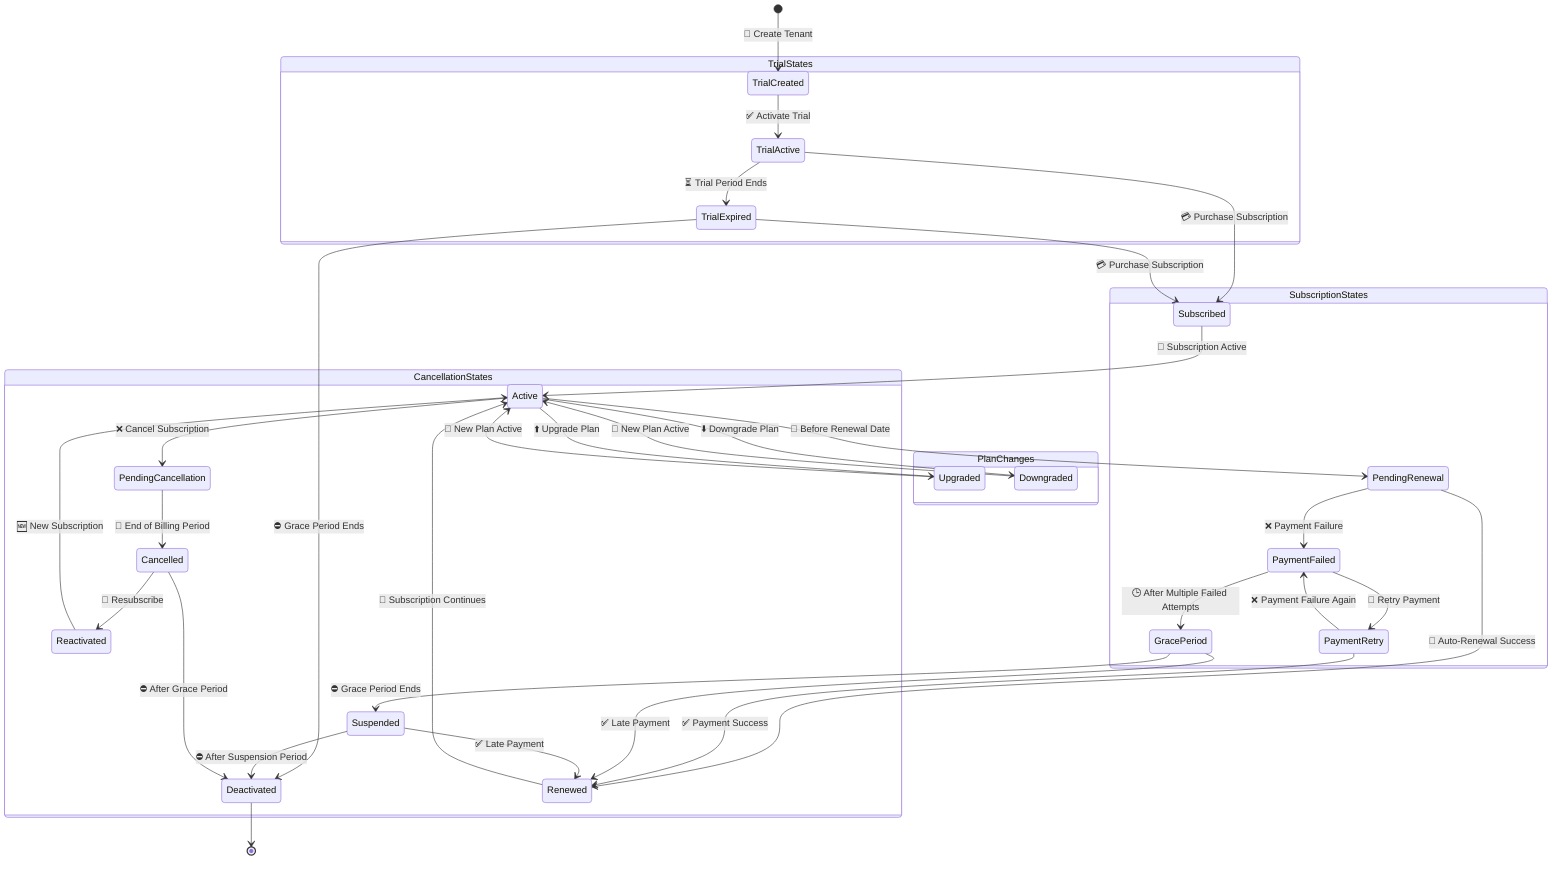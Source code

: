 stateDiagram-v2
    %% ======================
    %% State Definitions
    %% ======================
    [*] --> TrialCreated : 🎉 Create Tenant
    
    state TrialStates {
        TrialCreated --> TrialActive : ✅ Activate Trial
        TrialActive --> TrialExpired : ⏳ Trial Period Ends
        TrialActive --> Subscribed : 💳 Purchase Subscription
        TrialExpired --> Subscribed : 💳 Purchase Subscription
        TrialExpired --> Deactivated : ⛔ Grace Period Ends
    }
    
    state SubscriptionStates {
        Subscribed --> Active : 📌 Subscription Active
        Active --> PendingRenewal : 🔄 Before Renewal Date
        PendingRenewal --> Renewed : 🔄 Auto-Renewal Success
        PendingRenewal --> PaymentFailed : ❌ Payment Failure
        
        PaymentFailed --> PaymentRetry : 🔁 Retry Payment
        PaymentRetry --> Renewed : ✅ Payment Success
        PaymentRetry --> PaymentFailed : ❌ Payment Failure Again
        
        PaymentFailed --> GracePeriod : 🕒 After Multiple Failed Attempts
        GracePeriod --> Renewed : ✅ Late Payment
        GracePeriod --> Suspended : ⛔ Grace Period Ends
        
        Renewed --> Active : 🔄 Subscription Continues
    }

    state PlanChanges {
        Active --> Upgraded : ⬆️ Upgrade Plan
        Upgraded --> Active : 🎯 New Plan Active
        
        Active --> Downgraded : ⬇️ Downgrade Plan
        Downgraded --> Active : 🎯 New Plan Active
    }
    
    state CancellationStates {
        Active --> PendingCancellation : ❌ Cancel Subscription
        PendingCancellation --> Cancelled : 📅 End of Billing Period
        
        Suspended --> Renewed : ✅ Late Payment
        Suspended --> Deactivated : ⛔ After Suspension Period
        
        Cancelled --> Reactivated : 🔄 Resubscribe
        Reactivated --> Active : 🆕 New Subscription
        
        Cancelled --> Deactivated : ⛔ After Grace Period
    }

    Deactivated --> [*]